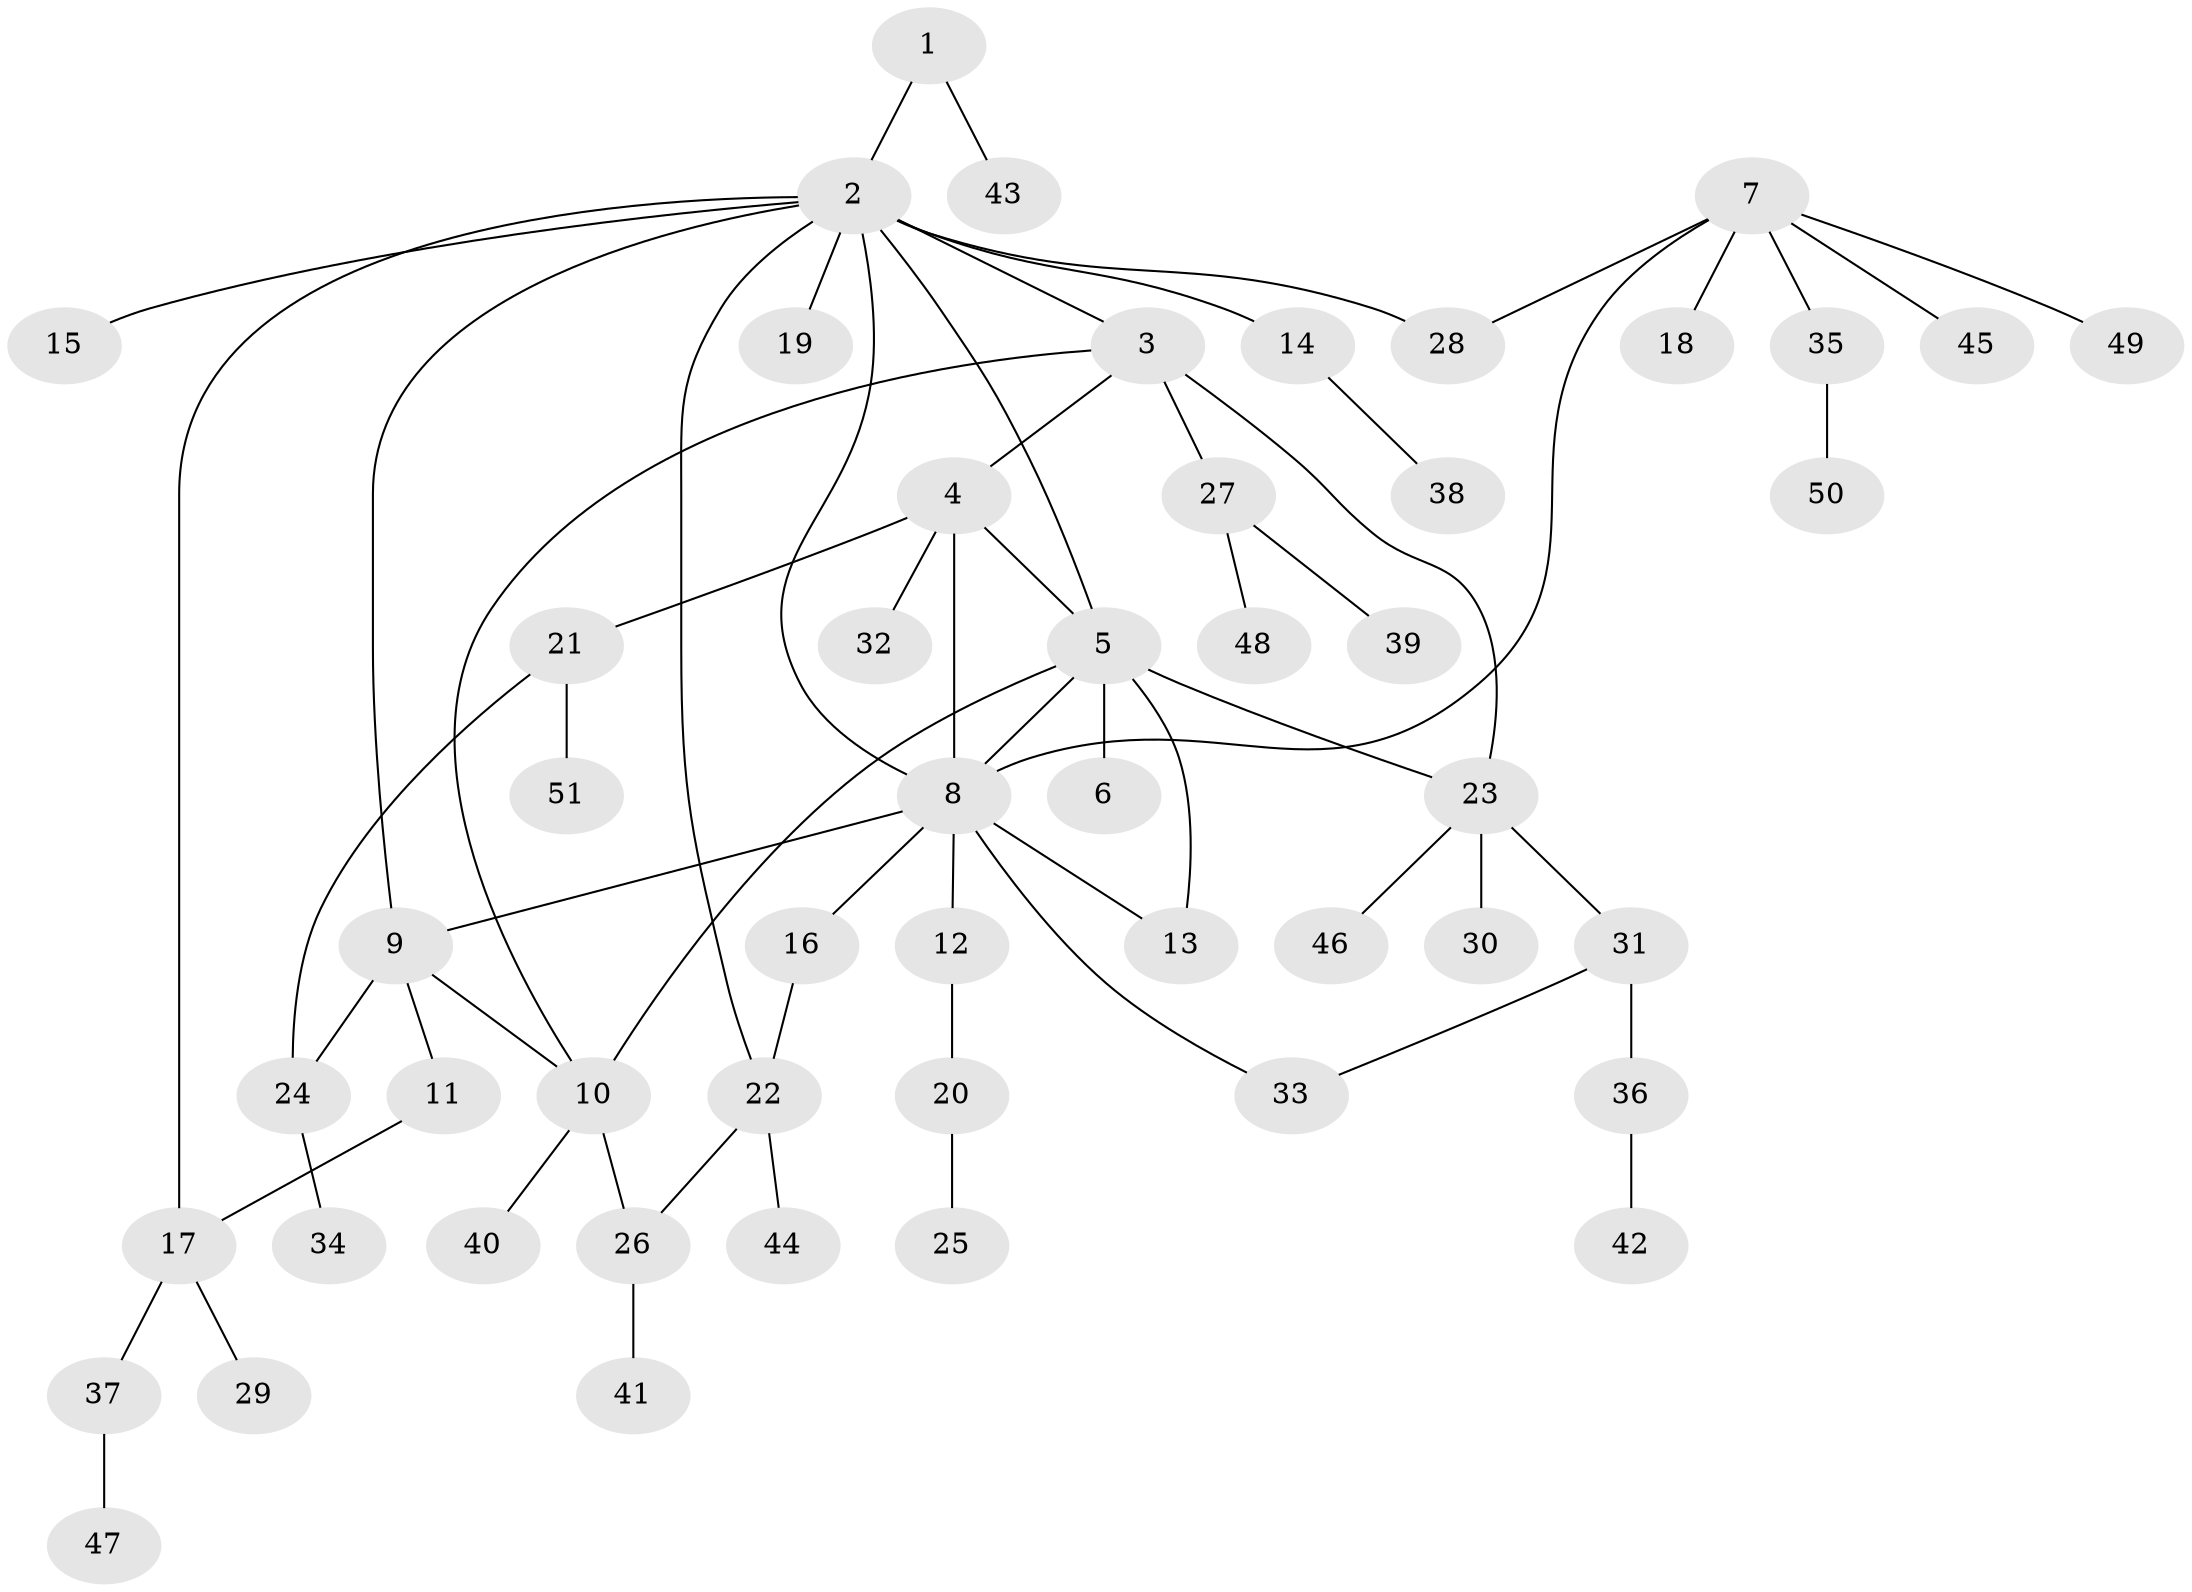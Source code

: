 // Generated by graph-tools (version 1.1) at 2025/11/02/27/25 16:11:37]
// undirected, 51 vertices, 64 edges
graph export_dot {
graph [start="1"]
  node [color=gray90,style=filled];
  1;
  2;
  3;
  4;
  5;
  6;
  7;
  8;
  9;
  10;
  11;
  12;
  13;
  14;
  15;
  16;
  17;
  18;
  19;
  20;
  21;
  22;
  23;
  24;
  25;
  26;
  27;
  28;
  29;
  30;
  31;
  32;
  33;
  34;
  35;
  36;
  37;
  38;
  39;
  40;
  41;
  42;
  43;
  44;
  45;
  46;
  47;
  48;
  49;
  50;
  51;
  1 -- 2;
  1 -- 43;
  2 -- 3;
  2 -- 5;
  2 -- 8;
  2 -- 9;
  2 -- 14;
  2 -- 15;
  2 -- 17;
  2 -- 19;
  2 -- 22;
  2 -- 28;
  3 -- 4;
  3 -- 10;
  3 -- 23;
  3 -- 27;
  4 -- 5;
  4 -- 8;
  4 -- 21;
  4 -- 32;
  5 -- 6;
  5 -- 8;
  5 -- 10;
  5 -- 13;
  5 -- 23;
  7 -- 8;
  7 -- 18;
  7 -- 28;
  7 -- 35;
  7 -- 45;
  7 -- 49;
  8 -- 9;
  8 -- 12;
  8 -- 13;
  8 -- 16;
  8 -- 33;
  9 -- 10;
  9 -- 11;
  9 -- 24;
  10 -- 26;
  10 -- 40;
  11 -- 17;
  12 -- 20;
  14 -- 38;
  16 -- 22;
  17 -- 29;
  17 -- 37;
  20 -- 25;
  21 -- 24;
  21 -- 51;
  22 -- 26;
  22 -- 44;
  23 -- 30;
  23 -- 31;
  23 -- 46;
  24 -- 34;
  26 -- 41;
  27 -- 39;
  27 -- 48;
  31 -- 33;
  31 -- 36;
  35 -- 50;
  36 -- 42;
  37 -- 47;
}
